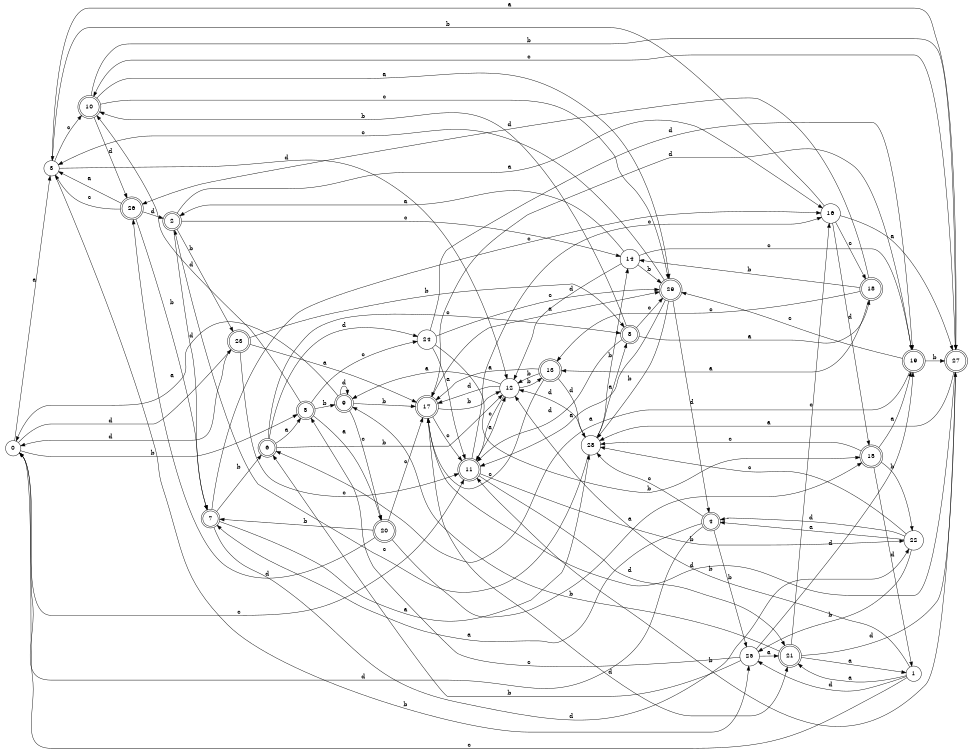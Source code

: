 digraph n24_6 {
__start0 [label="" shape="none"];

rankdir=LR;
size="8,5";

s0 [style="filled", color="black", fillcolor="white" shape="circle", label="0"];
s1 [style="filled", color="black", fillcolor="white" shape="circle", label="1"];
s2 [style="rounded,filled", color="black", fillcolor="white" shape="doublecircle", label="2"];
s3 [style="filled", color="black", fillcolor="white" shape="circle", label="3"];
s4 [style="rounded,filled", color="black", fillcolor="white" shape="doublecircle", label="4"];
s5 [style="rounded,filled", color="black", fillcolor="white" shape="doublecircle", label="5"];
s6 [style="rounded,filled", color="black", fillcolor="white" shape="doublecircle", label="6"];
s7 [style="rounded,filled", color="black", fillcolor="white" shape="doublecircle", label="7"];
s8 [style="rounded,filled", color="black", fillcolor="white" shape="doublecircle", label="8"];
s9 [style="rounded,filled", color="black", fillcolor="white" shape="doublecircle", label="9"];
s10 [style="rounded,filled", color="black", fillcolor="white" shape="doublecircle", label="10"];
s11 [style="rounded,filled", color="black", fillcolor="white" shape="doublecircle", label="11"];
s12 [style="filled", color="black", fillcolor="white" shape="circle", label="12"];
s13 [style="rounded,filled", color="black", fillcolor="white" shape="doublecircle", label="13"];
s14 [style="filled", color="black", fillcolor="white" shape="circle", label="14"];
s15 [style="rounded,filled", color="black", fillcolor="white" shape="doublecircle", label="15"];
s16 [style="filled", color="black", fillcolor="white" shape="circle", label="16"];
s17 [style="rounded,filled", color="black", fillcolor="white" shape="doublecircle", label="17"];
s18 [style="rounded,filled", color="black", fillcolor="white" shape="doublecircle", label="18"];
s19 [style="rounded,filled", color="black", fillcolor="white" shape="doublecircle", label="19"];
s20 [style="rounded,filled", color="black", fillcolor="white" shape="doublecircle", label="20"];
s21 [style="rounded,filled", color="black", fillcolor="white" shape="doublecircle", label="21"];
s22 [style="filled", color="black", fillcolor="white" shape="circle", label="22"];
s23 [style="rounded,filled", color="black", fillcolor="white" shape="doublecircle", label="23"];
s24 [style="filled", color="black", fillcolor="white" shape="circle", label="24"];
s25 [style="filled", color="black", fillcolor="white" shape="circle", label="25"];
s26 [style="rounded,filled", color="black", fillcolor="white" shape="doublecircle", label="26"];
s27 [style="rounded,filled", color="black", fillcolor="white" shape="doublecircle", label="27"];
s28 [style="filled", color="black", fillcolor="white" shape="circle", label="28"];
s29 [style="rounded,filled", color="black", fillcolor="white" shape="doublecircle", label="29"];
s0 -> s3 [label="a"];
s0 -> s5 [label="b"];
s0 -> s11 [label="c"];
s0 -> s23 [label="d"];
s1 -> s21 [label="a"];
s1 -> s12 [label="b"];
s1 -> s0 [label="c"];
s1 -> s25 [label="d"];
s2 -> s16 [label="a"];
s2 -> s23 [label="b"];
s2 -> s14 [label="c"];
s2 -> s7 [label="d"];
s3 -> s27 [label="a"];
s3 -> s25 [label="b"];
s3 -> s10 [label="c"];
s3 -> s12 [label="d"];
s4 -> s7 [label="a"];
s4 -> s25 [label="b"];
s4 -> s28 [label="c"];
s4 -> s0 [label="d"];
s5 -> s20 [label="a"];
s5 -> s9 [label="b"];
s5 -> s24 [label="c"];
s5 -> s10 [label="d"];
s6 -> s5 [label="a"];
s6 -> s12 [label="b"];
s6 -> s8 [label="c"];
s6 -> s24 [label="d"];
s7 -> s28 [label="a"];
s7 -> s6 [label="b"];
s7 -> s16 [label="c"];
s7 -> s22 [label="d"];
s8 -> s18 [label="a"];
s8 -> s10 [label="b"];
s8 -> s29 [label="c"];
s8 -> s11 [label="d"];
s9 -> s0 [label="a"];
s9 -> s17 [label="b"];
s9 -> s20 [label="c"];
s9 -> s9 [label="d"];
s10 -> s29 [label="a"];
s10 -> s27 [label="b"];
s10 -> s29 [label="c"];
s10 -> s26 [label="d"];
s11 -> s12 [label="a"];
s11 -> s22 [label="b"];
s11 -> s16 [label="c"];
s11 -> s21 [label="d"];
s12 -> s9 [label="a"];
s12 -> s13 [label="b"];
s12 -> s11 [label="c"];
s12 -> s17 [label="d"];
s13 -> s17 [label="a"];
s13 -> s12 [label="b"];
s13 -> s17 [label="c"];
s13 -> s28 [label="d"];
s14 -> s2 [label="a"];
s14 -> s29 [label="b"];
s14 -> s19 [label="c"];
s14 -> s12 [label="d"];
s15 -> s19 [label="a"];
s15 -> s22 [label="b"];
s15 -> s28 [label="c"];
s15 -> s1 [label="d"];
s16 -> s27 [label="a"];
s16 -> s3 [label="b"];
s16 -> s18 [label="c"];
s16 -> s15 [label="d"];
s17 -> s29 [label="a"];
s17 -> s12 [label="b"];
s17 -> s11 [label="c"];
s17 -> s21 [label="d"];
s18 -> s13 [label="a"];
s18 -> s14 [label="b"];
s18 -> s13 [label="c"];
s18 -> s26 [label="d"];
s19 -> s6 [label="a"];
s19 -> s27 [label="b"];
s19 -> s29 [label="c"];
s19 -> s17 [label="d"];
s20 -> s15 [label="a"];
s20 -> s7 [label="b"];
s20 -> s17 [label="c"];
s20 -> s26 [label="d"];
s21 -> s1 [label="a"];
s21 -> s9 [label="b"];
s21 -> s16 [label="c"];
s21 -> s27 [label="d"];
s22 -> s4 [label="a"];
s22 -> s25 [label="b"];
s22 -> s28 [label="c"];
s22 -> s4 [label="d"];
s23 -> s17 [label="a"];
s23 -> s8 [label="b"];
s23 -> s11 [label="c"];
s23 -> s0 [label="d"];
s24 -> s11 [label="a"];
s24 -> s15 [label="b"];
s24 -> s29 [label="c"];
s24 -> s19 [label="d"];
s25 -> s21 [label="a"];
s25 -> s6 [label="b"];
s25 -> s5 [label="c"];
s25 -> s19 [label="d"];
s26 -> s3 [label="a"];
s26 -> s7 [label="b"];
s26 -> s3 [label="c"];
s26 -> s2 [label="d"];
s27 -> s28 [label="a"];
s27 -> s11 [label="b"];
s27 -> s10 [label="c"];
s27 -> s17 [label="d"];
s28 -> s8 [label="a"];
s28 -> s14 [label="b"];
s28 -> s2 [label="c"];
s28 -> s12 [label="d"];
s29 -> s11 [label="a"];
s29 -> s28 [label="b"];
s29 -> s3 [label="c"];
s29 -> s4 [label="d"];

}
